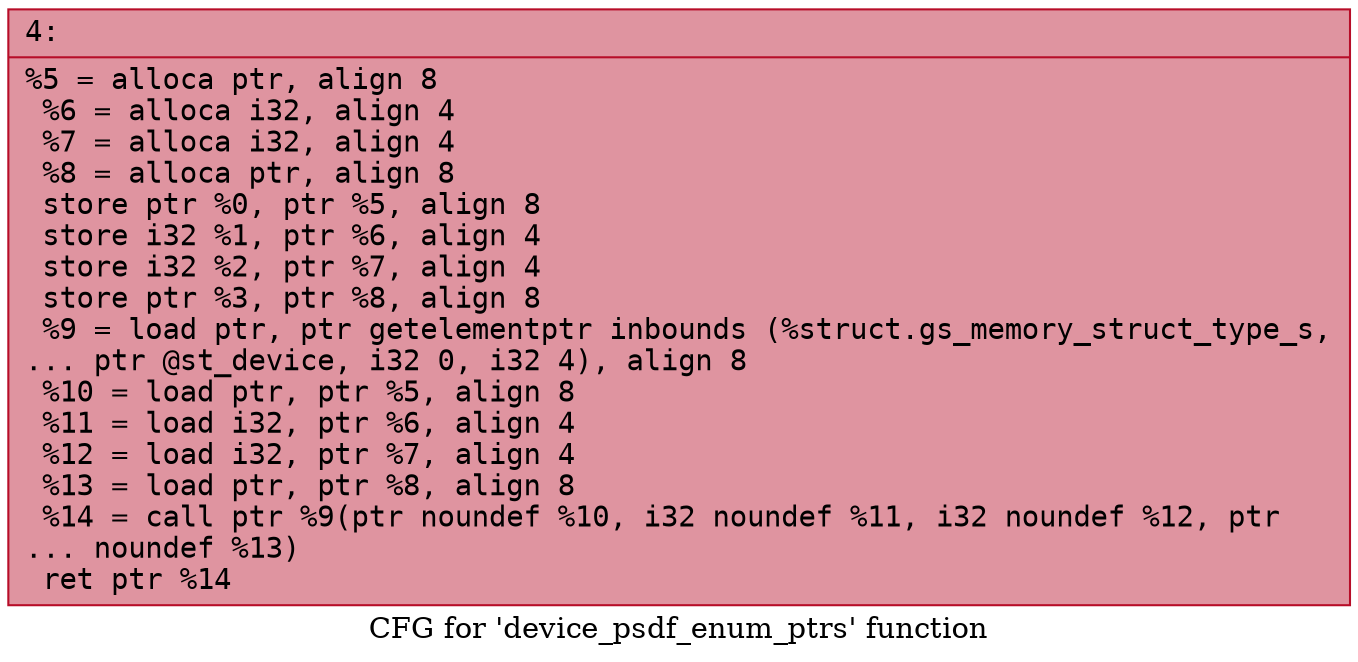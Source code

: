 digraph "CFG for 'device_psdf_enum_ptrs' function" {
	label="CFG for 'device_psdf_enum_ptrs' function";

	Node0x60000216e3a0 [shape=record,color="#b70d28ff", style=filled, fillcolor="#b70d2870" fontname="Courier",label="{4:\l|  %5 = alloca ptr, align 8\l  %6 = alloca i32, align 4\l  %7 = alloca i32, align 4\l  %8 = alloca ptr, align 8\l  store ptr %0, ptr %5, align 8\l  store i32 %1, ptr %6, align 4\l  store i32 %2, ptr %7, align 4\l  store ptr %3, ptr %8, align 8\l  %9 = load ptr, ptr getelementptr inbounds (%struct.gs_memory_struct_type_s,\l... ptr @st_device, i32 0, i32 4), align 8\l  %10 = load ptr, ptr %5, align 8\l  %11 = load i32, ptr %6, align 4\l  %12 = load i32, ptr %7, align 4\l  %13 = load ptr, ptr %8, align 8\l  %14 = call ptr %9(ptr noundef %10, i32 noundef %11, i32 noundef %12, ptr\l... noundef %13)\l  ret ptr %14\l}"];
}

